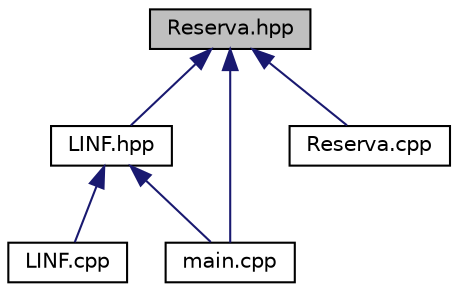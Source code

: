 digraph "Reserva.hpp"
{
  edge [fontname="Helvetica",fontsize="10",labelfontname="Helvetica",labelfontsize="10"];
  node [fontname="Helvetica",fontsize="10",shape=record];
  Node1 [label="Reserva.hpp",height=0.2,width=0.4,color="black", fillcolor="grey75", style="filled", fontcolor="black"];
  Node1 -> Node2 [dir="back",color="midnightblue",fontsize="10",style="solid",fontname="Helvetica"];
  Node2 [label="LINF.hpp",height=0.2,width=0.4,color="black", fillcolor="white", style="filled",URL="$LINF_8hpp.html",tooltip="Definição da classe LINF. "];
  Node2 -> Node3 [dir="back",color="midnightblue",fontsize="10",style="solid",fontname="Helvetica"];
  Node3 [label="LINF.cpp",height=0.2,width=0.4,color="black", fillcolor="white", style="filled",URL="$LINF_8cpp.html",tooltip="Implementação da classe LINF. "];
  Node2 -> Node4 [dir="back",color="midnightblue",fontsize="10",style="solid",fontname="Helvetica"];
  Node4 [label="main.cpp",height=0.2,width=0.4,color="black", fillcolor="white", style="filled",URL="$main_8cpp.html"];
  Node1 -> Node4 [dir="back",color="midnightblue",fontsize="10",style="solid",fontname="Helvetica"];
  Node1 -> Node5 [dir="back",color="midnightblue",fontsize="10",style="solid",fontname="Helvetica"];
  Node5 [label="Reserva.cpp",height=0.2,width=0.4,color="black", fillcolor="white", style="filled",URL="$Reserva_8cpp.html",tooltip="Implementação da classe Reserva. "];
}
